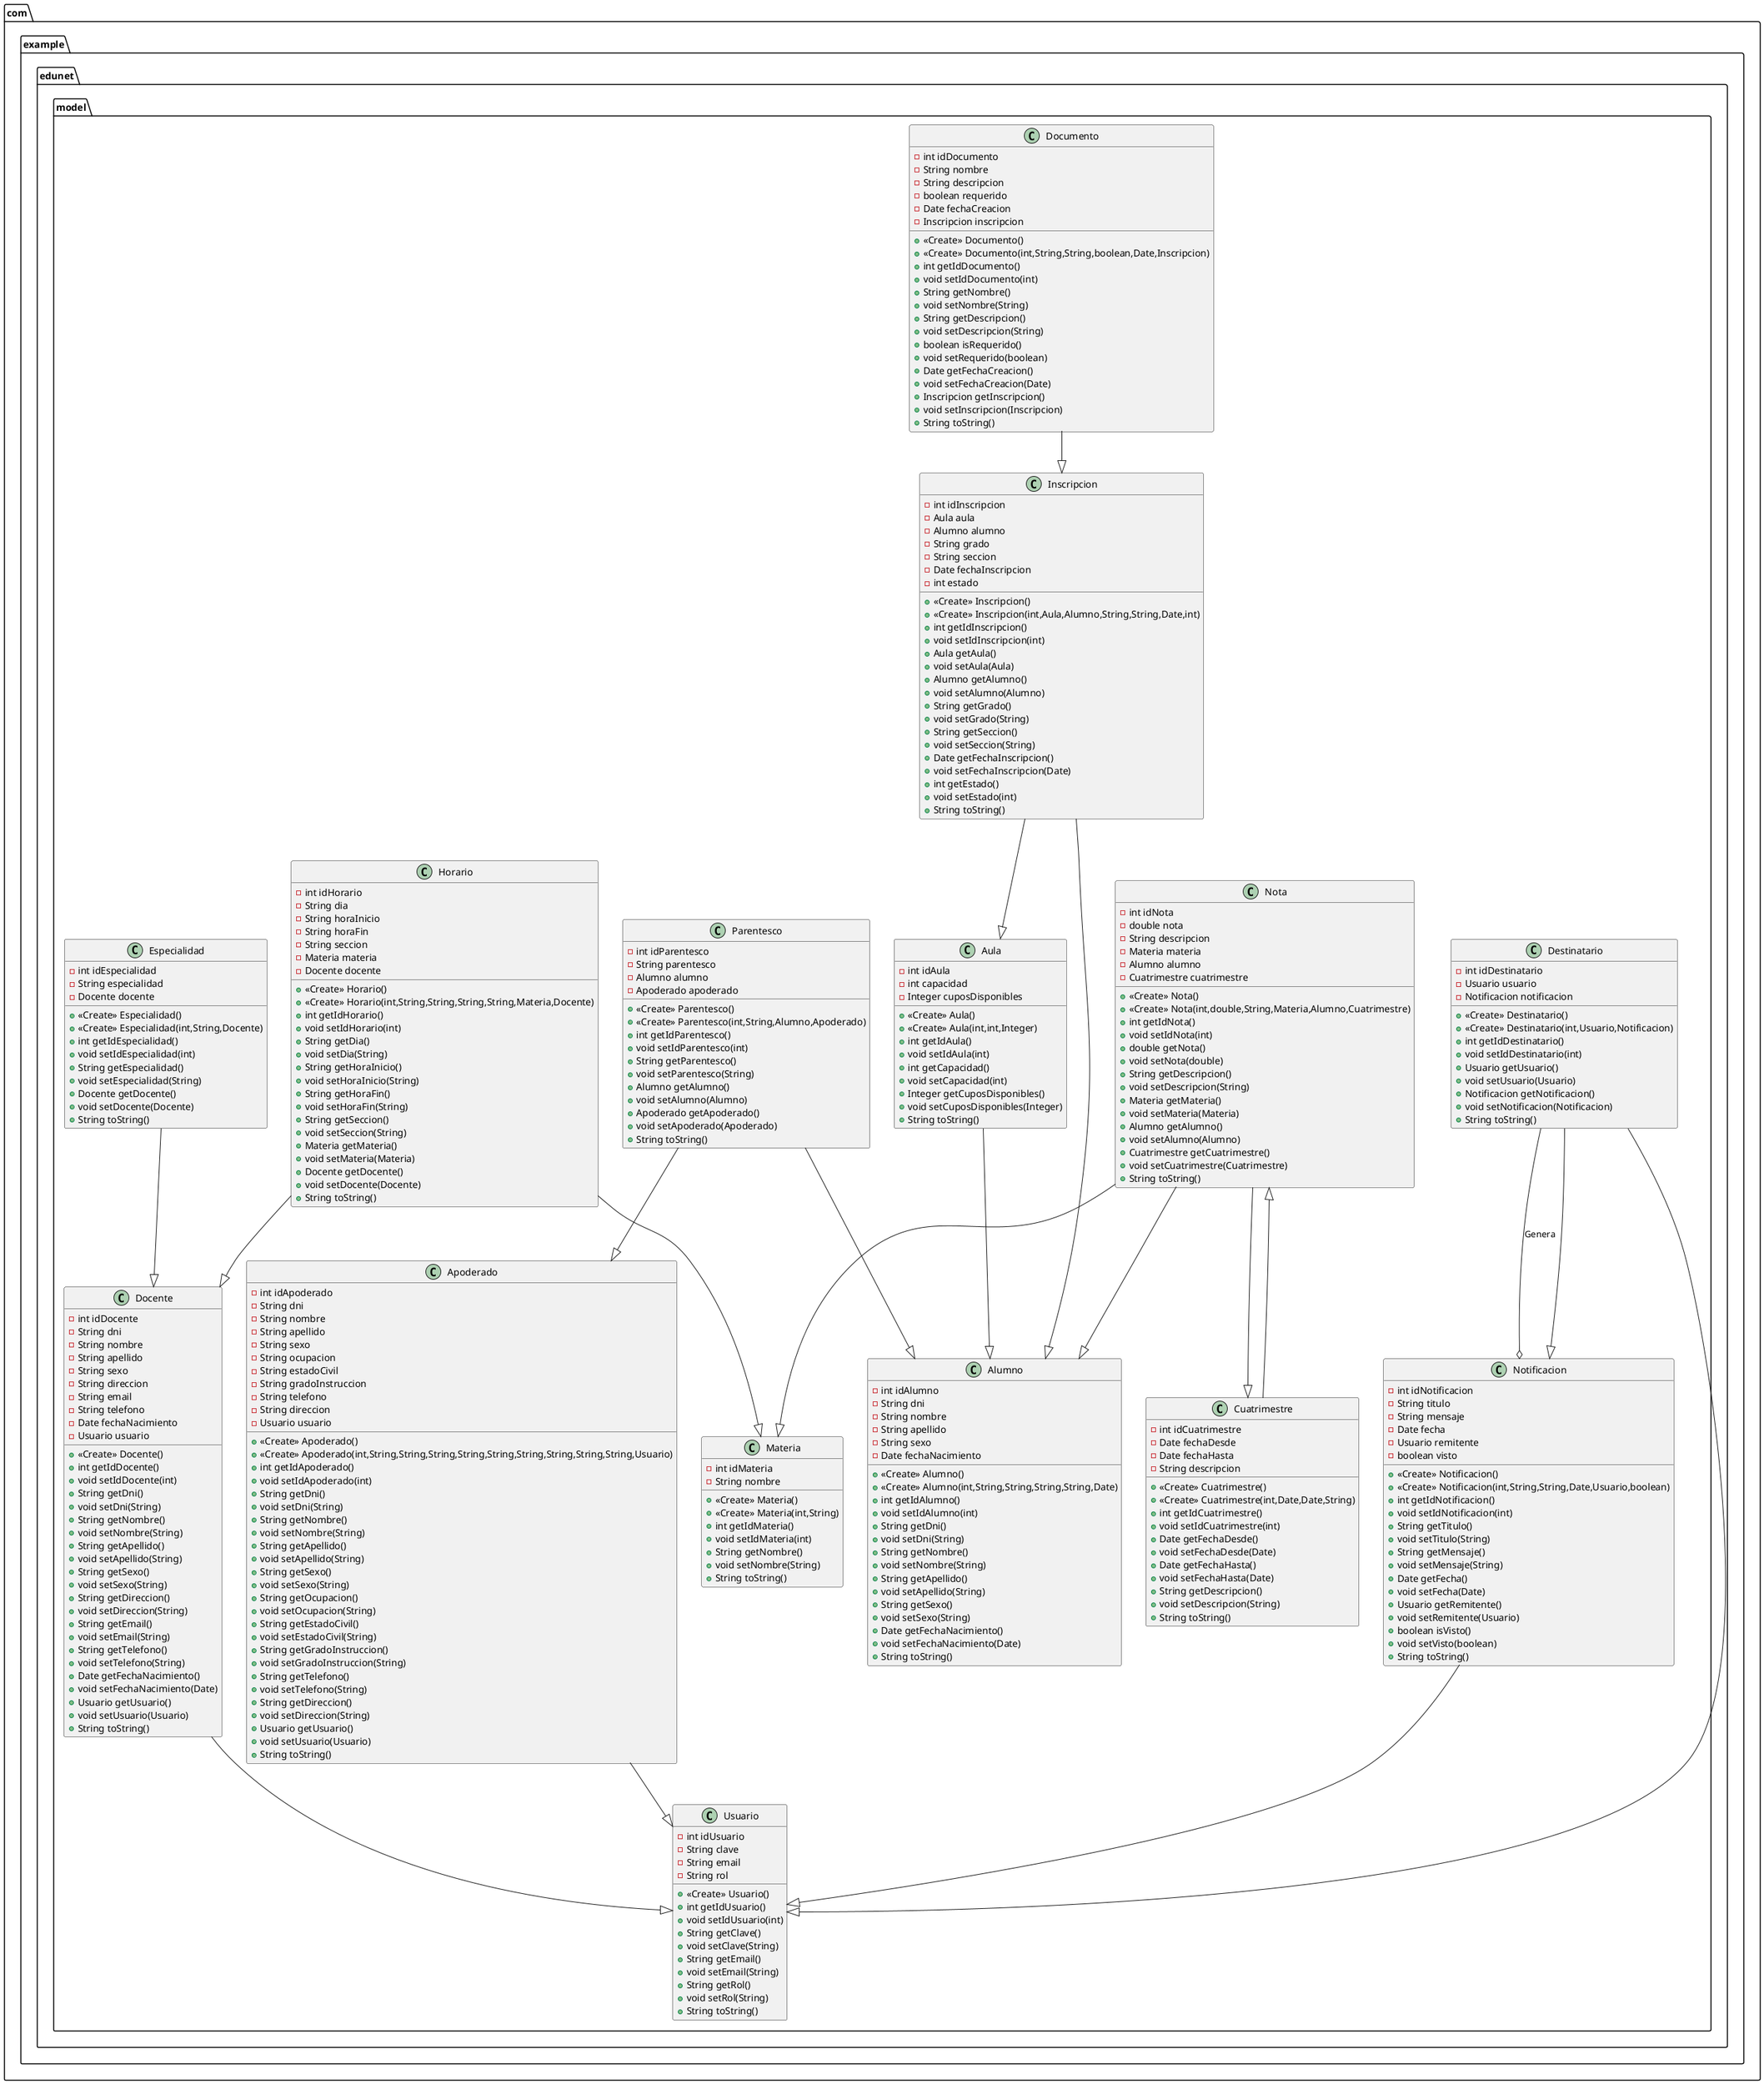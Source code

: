 @startuml
class com.example.edunet.model.Destinatario {
- int idDestinatario
- Usuario usuario
- Notificacion notificacion
+ <<Create>> Destinatario()
+ <<Create>> Destinatario(int,Usuario,Notificacion)
+ int getIdDestinatario()
+ void setIdDestinatario(int)
+ Usuario getUsuario()
+ void setUsuario(Usuario)
+ Notificacion getNotificacion()
+ void setNotificacion(Notificacion)
+ String toString()
}
class com.example.edunet.model.Inscripcion {
- int idInscripcion
- Aula aula
- Alumno alumno
- String grado
- String seccion
- Date fechaInscripcion
- int estado
+ <<Create>> Inscripcion()
+ <<Create>> Inscripcion(int,Aula,Alumno,String,String,Date,int)
+ int getIdInscripcion()
+ void setIdInscripcion(int)
+ Aula getAula()
+ void setAula(Aula)
+ Alumno getAlumno()
+ void setAlumno(Alumno)
+ String getGrado()
+ void setGrado(String)
+ String getSeccion()
+ void setSeccion(String)
+ Date getFechaInscripcion()
+ void setFechaInscripcion(Date)
+ int getEstado()
+ void setEstado(int)
+ String toString()
}
class com.example.edunet.model.Nota {
- int idNota
- double nota
- String descripcion
- Materia materia
- Alumno alumno
- Cuatrimestre cuatrimestre
+ <<Create>> Nota()
+ <<Create>> Nota(int,double,String,Materia,Alumno,Cuatrimestre)
+ int getIdNota()
+ void setIdNota(int)
+ double getNota()
+ void setNota(double)
+ String getDescripcion()
+ void setDescripcion(String)
+ Materia getMateria()
+ void setMateria(Materia)
+ Alumno getAlumno()
+ void setAlumno(Alumno)
+ Cuatrimestre getCuatrimestre()
+ void setCuatrimestre(Cuatrimestre)
+ String toString()
}
class com.example.edunet.model.Documento {
- int idDocumento
- String nombre
- String descripcion
- boolean requerido
- Date fechaCreacion
- Inscripcion inscripcion
+ <<Create>> Documento()
+ <<Create>> Documento(int,String,String,boolean,Date,Inscripcion)
+ int getIdDocumento()
+ void setIdDocumento(int)
+ String getNombre()
+ void setNombre(String)
+ String getDescripcion()
+ void setDescripcion(String)
+ boolean isRequerido()
+ void setRequerido(boolean)
+ Date getFechaCreacion()
+ void setFechaCreacion(Date)
+ Inscripcion getInscripcion()
+ void setInscripcion(Inscripcion)
+ String toString()
}
class com.example.edunet.model.Aula {
- int idAula
- int capacidad
- Integer cuposDisponibles
+ <<Create>> Aula()
+ <<Create>> Aula(int,int,Integer)
+ int getIdAula()
+ void setIdAula(int)
+ int getCapacidad()
+ void setCapacidad(int)
+ Integer getCuposDisponibles()
+ void setCuposDisponibles(Integer)
+ String toString()
}
class com.example.edunet.model.Docente {
- int idDocente
- String dni
- String nombre
- String apellido
- String sexo
- String direccion
- String email
- String telefono
- Date fechaNacimiento
- Usuario usuario
+ <<Create>> Docente()
+ int getIdDocente()
+ void setIdDocente(int)
+ String getDni()
+ void setDni(String)
+ String getNombre()
+ void setNombre(String)
+ String getApellido()
+ void setApellido(String)
+ String getSexo()
+ void setSexo(String)
+ String getDireccion()
+ void setDireccion(String)
+ String getEmail()
+ void setEmail(String)
+ String getTelefono()
+ void setTelefono(String)
+ Date getFechaNacimiento()
+ void setFechaNacimiento(Date)
+ Usuario getUsuario()
+ void setUsuario(Usuario)
+ String toString()
}
class com.example.edunet.model.Apoderado {
- int idApoderado
- String dni
- String nombre
- String apellido
- String sexo
- String ocupacion
- String estadoCivil
- String gradoInstruccion
- String telefono
- String direccion
- Usuario usuario
+ <<Create>> Apoderado()
+ <<Create>> Apoderado(int,String,String,String,String,String,String,String,String,String,Usuario)
+ int getIdApoderado()
+ void setIdApoderado(int)
+ String getDni()
+ void setDni(String)
+ String getNombre()
+ void setNombre(String)
+ String getApellido()
+ void setApellido(String)
+ String getSexo()
+ void setSexo(String)
+ String getOcupacion()
+ void setOcupacion(String)
+ String getEstadoCivil()
+ void setEstadoCivil(String)
+ String getGradoInstruccion()
+ void setGradoInstruccion(String)
+ String getTelefono()
+ void setTelefono(String)
+ String getDireccion()
+ void setDireccion(String)
+ Usuario getUsuario()
+ void setUsuario(Usuario)
+ String toString()
}
class com.example.edunet.model.Alumno {
- int idAlumno
- String dni
- String nombre
- String apellido
- String sexo
- Date fechaNacimiento
+ <<Create>> Alumno()
+ <<Create>> Alumno(int,String,String,String,String,Date)
+ int getIdAlumno()
+ void setIdAlumno(int)
+ String getDni()
+ void setDni(String)
+ String getNombre()
+ void setNombre(String)
+ String getApellido()
+ void setApellido(String)
+ String getSexo()
+ void setSexo(String)
+ Date getFechaNacimiento()
+ void setFechaNacimiento(Date)
+ String toString()
}
class com.example.edunet.model.Usuario {
- int idUsuario
- String clave
- String email
- String rol
+ <<Create>> Usuario()
+ int getIdUsuario()
+ void setIdUsuario(int)
+ String getClave()
+ void setClave(String)
+ String getEmail()
+ void setEmail(String)
+ String getRol()
+ void setRol(String)
+ String toString()
}
class com.example.edunet.model.Horario {
- int idHorario
- String dia
- String horaInicio
- String horaFin
- String seccion
- Materia materia
- Docente docente
+ <<Create>> Horario()
+ <<Create>> Horario(int,String,String,String,String,Materia,Docente)
+ int getIdHorario()
+ void setIdHorario(int)
+ String getDia()
+ void setDia(String)
+ String getHoraInicio()
+ void setHoraInicio(String)
+ String getHoraFin()
+ void setHoraFin(String)
+ String getSeccion()
+ void setSeccion(String)
+ Materia getMateria()
+ void setMateria(Materia)
+ Docente getDocente()
+ void setDocente(Docente)
+ String toString()
}
class com.example.edunet.model.Cuatrimestre {
- int idCuatrimestre
- Date fechaDesde
- Date fechaHasta
- String descripcion
+ <<Create>> Cuatrimestre()
+ <<Create>> Cuatrimestre(int,Date,Date,String)
+ int getIdCuatrimestre()
+ void setIdCuatrimestre(int)
+ Date getFechaDesde()
+ void setFechaDesde(Date)
+ Date getFechaHasta()
+ void setFechaHasta(Date)
+ String getDescripcion()
+ void setDescripcion(String)
+ String toString()
}
class com.example.edunet.model.Materia {
- int idMateria
- String nombre
+ <<Create>> Materia()
+ <<Create>> Materia(int,String)
+ int getIdMateria()
+ void setIdMateria(int)
+ String getNombre()
+ void setNombre(String)
+ String toString()
}
class com.example.edunet.model.Especialidad {
- int idEspecialidad
- String especialidad
- Docente docente
+ <<Create>> Especialidad()
+ <<Create>> Especialidad(int,String,Docente)
+ int getIdEspecialidad()
+ void setIdEspecialidad(int)
+ String getEspecialidad()
+ void setEspecialidad(String)
+ Docente getDocente()
+ void setDocente(Docente)
+ String toString()
}
class com.example.edunet.model.Notificacion {
- int idNotificacion
- String titulo
- String mensaje
- Date fecha
- Usuario remitente
- boolean visto
+ <<Create>> Notificacion()
+ <<Create>> Notificacion(int,String,String,Date,Usuario,boolean)
+ int getIdNotificacion()
+ void setIdNotificacion(int)
+ String getTitulo()
+ void setTitulo(String)
+ String getMensaje()
+ void setMensaje(String)
+ Date getFecha()
+ void setFecha(Date)
+ Usuario getRemitente()
+ void setRemitente(Usuario)
+ boolean isVisto()
+ void setVisto(boolean)
+ String toString()
}
class com.example.edunet.model.Parentesco {
- int idParentesco
- String parentesco
- Alumno alumno
- Apoderado apoderado
+ <<Create>> Parentesco()
+ <<Create>> Parentesco(int,String,Alumno,Apoderado)
+ int getIdParentesco()
+ void setIdParentesco(int)
+ String getParentesco()
+ void setParentesco(String)
+ Alumno getAlumno()
+ void setAlumno(Alumno)
+ Apoderado getApoderado()
+ void setApoderado(Apoderado)
+ String toString()
}

Destinatario --|> Usuario
Destinatario --|> Notificacion

Inscripcion --|> Aula
Inscripcion --|> Alumno

Nota --|> Materia
Nota --|> Alumno
Nota --|> Cuatrimestre

Documento --|> Inscripcion

Aula --|> Alumno

Docente --|> Usuario

Apoderado --|> Usuario

Horario --|> Materia
Horario --|> Docente

Cuatrimestre --|> Nota

Especialidad --|> Docente

Notificacion --|> Usuario
Destinatario --o Notificacion : "Genera"

Parentesco --|> Alumno
Parentesco --|> Apoderado

@enduml
